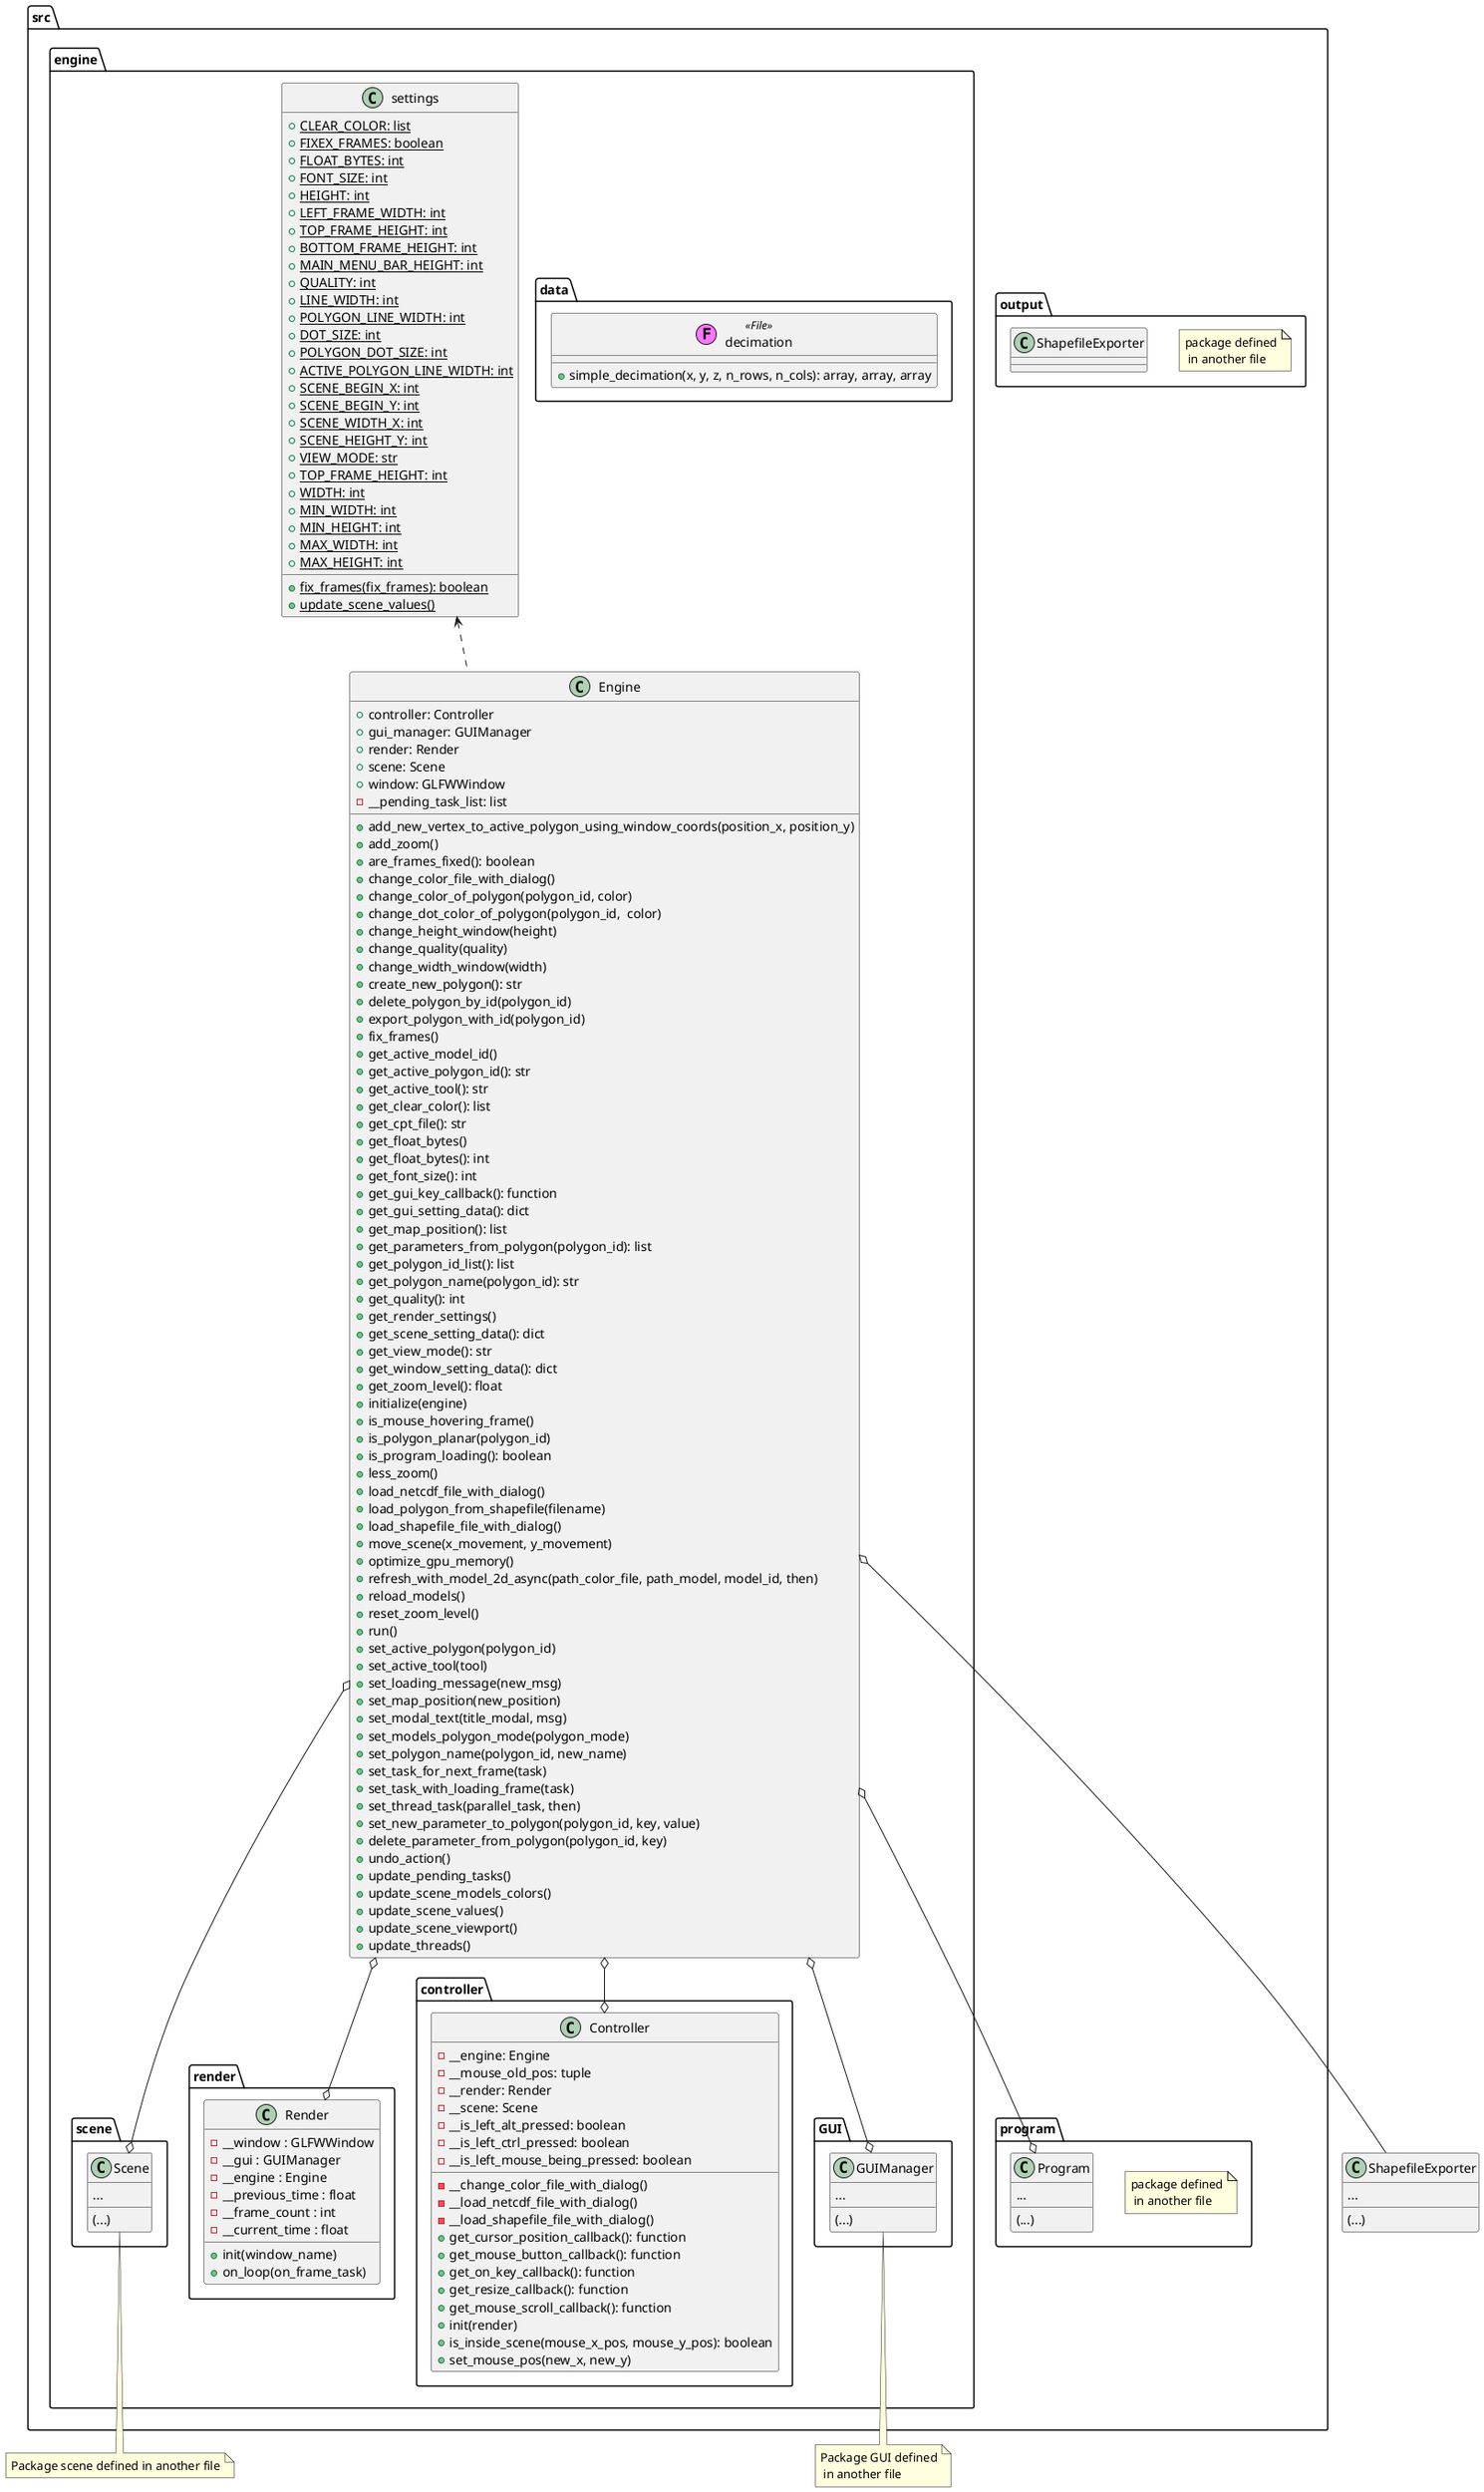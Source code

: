 @startuml
'https://plantuml.com/class-diagram

!$file = "(F,#ff75ff) File"

package src {

    package program {
        note "package defined\n in another file" as n_program
    }

    package output {
        note "package defined\n in another file" as n_output
        class ShapefileExporter
    }

    package engine {
        package scene {}
        package render {}
        package controller {}
        package data {}
        package GUI {}
    }
}

class ShapefileExporter {
    ...
    (...)
}

class src.program.Program {
    ...
    (...)
}

class src.engine.Engine {
    + controller: Controller
    + gui_manager: GUIManager
    + render: Render
    + scene: Scene
    + window: GLFWWindow
    - __pending_task_list: list
    + add_new_vertex_to_active_polygon_using_window_coords(position_x, position_y)
    + add_zoom()
    + are_frames_fixed(): boolean
    + change_color_file_with_dialog()
    + change_color_of_polygon(polygon_id, color)
    + change_dot_color_of_polygon(polygon_id,  color)
    + change_height_window(height)
    + change_quality(quality)
    + change_width_window(width)
    + create_new_polygon(): str
    + delete_polygon_by_id(polygon_id)
    + export_polygon_with_id(polygon_id)
    + fix_frames()
    + get_active_model_id()
    + get_active_polygon_id(): str
    + get_active_tool(): str
    + get_clear_color(): list
    + get_cpt_file(): str
    + get_float_bytes()
    + get_float_bytes(): int
    + get_font_size(): int
    + get_gui_key_callback(): function
    + get_gui_setting_data(): dict
    + get_map_position(): list
    + get_parameters_from_polygon(polygon_id): list
    + get_polygon_id_list(): list
    + get_polygon_name(polygon_id): str
    + get_quality(): int
    + get_render_settings()
    + get_scene_setting_data(): dict
    + get_view_mode(): str
    + get_window_setting_data(): dict
    + get_zoom_level(): float
    + initialize(engine)
    + is_mouse_hovering_frame()
    + is_polygon_planar(polygon_id)
    + is_program_loading(): boolean
    + less_zoom()
    + load_netcdf_file_with_dialog()
    + load_polygon_from_shapefile(filename)
    + load_shapefile_file_with_dialog()
    + move_scene(x_movement, y_movement)
    + optimize_gpu_memory()
    + refresh_with_model_2d_async(path_color_file, path_model, model_id, then)
    + reload_models()
    + reset_zoom_level()
    + run()
    + set_active_polygon(polygon_id)
    + set_active_tool(tool)
    + set_loading_message(new_msg)
    + set_map_position(new_position)
    + set_modal_text(title_modal, msg)
    + set_models_polygon_mode(polygon_mode)
    + set_polygon_name(polygon_id, new_name)
    + set_task_for_next_frame(task)
    + set_task_with_loading_frame(task)
    + set_thread_task(parallel_task, then)
    + set_new_parameter_to_polygon(polygon_id, key, value)
    + delete_parameter_from_polygon(polygon_id, key)
    + undo_action()
    + update_pending_tasks()
    + update_scene_models_colors()
    + update_scene_values()
    + update_scene_viewport()
    + update_threads()
}

class src.engine.scene.Scene {
    ...
    (...)
}
note bottom: Package scene defined in another file

class src.engine.render.Render {
    - __window : GLFWWindow
    - __gui : GUIManager
    - __engine : Engine
    - __previous_time : float
    - __frame_count : int
    - __current_time : float

    + init(window_name)
    + on_loop(on_frame_task)
}
class src.engine.data.decimation <<$file>>{
    + simple_decimation(x, y, z, n_rows, n_cols): array, array, array
}
class src.engine.controller.Controller {
    - __engine: Engine
    - __mouse_old_pos: tuple
    - __render: Render
    - __scene: Scene
    - __is_left_alt_pressed: boolean
    - __is_left_ctrl_pressed: boolean
    - __is_left_mouse_being_pressed: boolean

    - __change_color_file_with_dialog()
    - __load_netcdf_file_with_dialog()
    - __load_shapefile_file_with_dialog()
    + get_cursor_position_callback(): function
    + get_mouse_button_callback(): function
    + get_on_key_callback(): function
    + get_resize_callback(): function
    + get_mouse_scroll_callback(): function
    + init(render)
    + is_inside_scene(mouse_x_pos, mouse_y_pos): boolean
    + set_mouse_pos(new_x, new_y)
}
class src.engine.GUI.GUIManager {
    ...
    (...)
}
note bottom: Package GUI defined\n in another file

class src.engine.settings  {
    {static} + CLEAR_COLOR: list
    {static} + fix_frames(fix_frames): boolean
    {static} + FIXEX_FRAMES: boolean
    {static} + FLOAT_BYTES: int
    {static} + FONT_SIZE: int
    {static} + HEIGHT: int
    {static} + LEFT_FRAME_WIDTH: int
    {static} + TOP_FRAME_HEIGHT: int
    {static} + BOTTOM_FRAME_HEIGHT: int
    {static} + MAIN_MENU_BAR_HEIGHT: int
    {static} + QUALITY: int
    {static} + LINE_WIDTH: int
    {static} + POLYGON_LINE_WIDTH: int
    {static} + DOT_SIZE: int
    {static} + POLYGON_DOT_SIZE: int
    {static} + ACTIVE_POLYGON_LINE_WIDTH: int
    {static} + SCENE_BEGIN_X: int
    {static} + SCENE_BEGIN_Y: int
    {static} + SCENE_WIDTH_X: int
    {static} + SCENE_HEIGHT_Y: int
    {static} + VIEW_MODE: str
    {static} + TOP_FRAME_HEIGHT: int
    {static} + WIDTH: int
    {static} + MIN_WIDTH: int
    {static} + MIN_HEIGHT: int
    {static} + MAX_WIDTH: int
    {static} + MAX_HEIGHT: int
    {static} + update_scene_values()
}

src.engine.Engine o--o src.engine.scene.Scene
src.engine.Engine o--o src.engine.controller.Controller
src.engine.Engine o--o src.engine.render.Render
src.engine.Engine o--o src.engine.GUI.GUIManager
src.engine.Engine o--o src.program.Program

src.engine.Engine -u.> src.engine.settings

src.engine.Engine o-- ShapefileExporter

@enduml